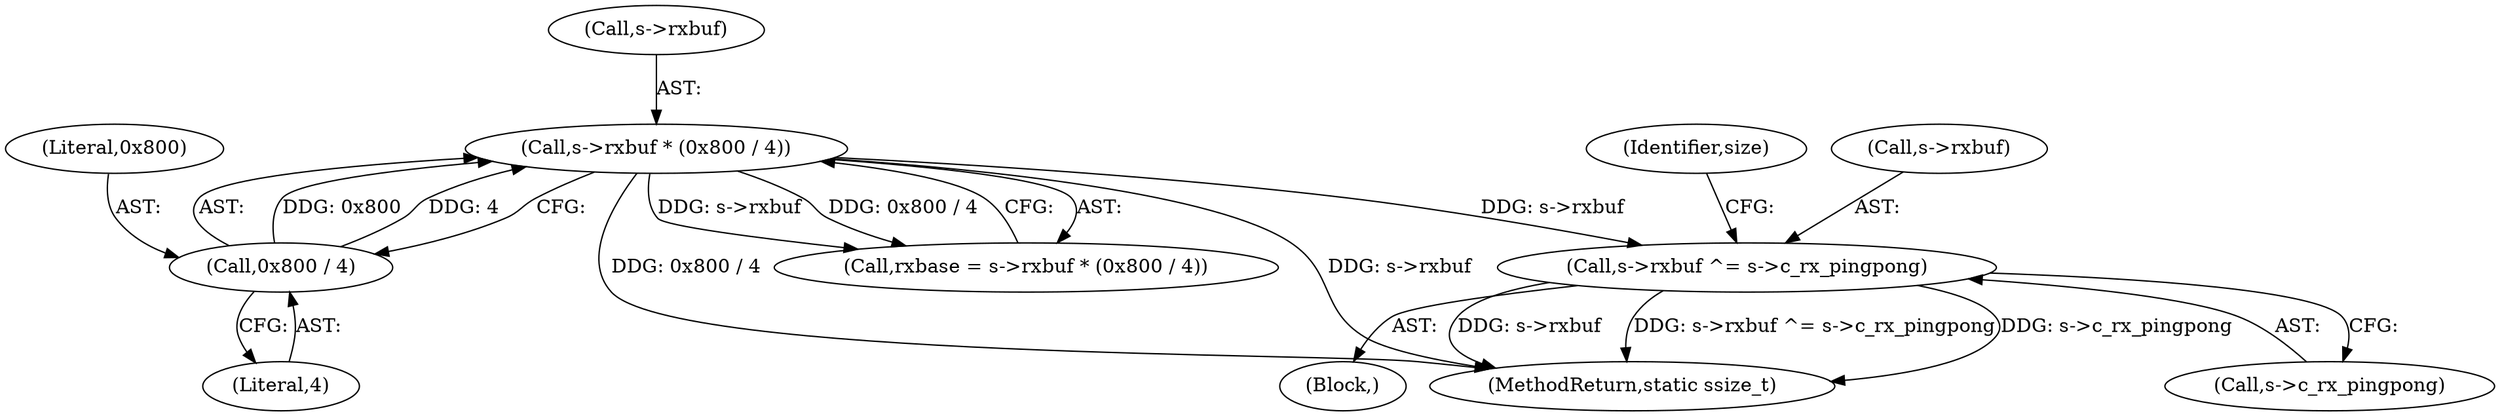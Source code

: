 digraph "0_qemu_a0d1cbdacff5df4ded16b753b38fdd9da6092968@pointer" {
"1000211" [label="(Call,s->rxbuf ^= s->c_rx_pingpong)"];
"1000115" [label="(Call,s->rxbuf * (0x800 / 4))"];
"1000119" [label="(Call,0x800 / 4)"];
"1000116" [label="(Call,s->rxbuf)"];
"1000120" [label="(Literal,0x800)"];
"1000115" [label="(Call,s->rxbuf * (0x800 / 4))"];
"1000211" [label="(Call,s->rxbuf ^= s->c_rx_pingpong)"];
"1000121" [label="(Literal,4)"];
"1000212" [label="(Call,s->rxbuf)"];
"1000119" [label="(Call,0x800 / 4)"];
"1000220" [label="(MethodReturn,static ssize_t)"];
"1000113" [label="(Call,rxbase = s->rxbuf * (0x800 / 4))"];
"1000219" [label="(Identifier,size)"];
"1000215" [label="(Call,s->c_rx_pingpong)"];
"1000106" [label="(Block,)"];
"1000211" -> "1000106"  [label="AST: "];
"1000211" -> "1000215"  [label="CFG: "];
"1000212" -> "1000211"  [label="AST: "];
"1000215" -> "1000211"  [label="AST: "];
"1000219" -> "1000211"  [label="CFG: "];
"1000211" -> "1000220"  [label="DDG: s->rxbuf"];
"1000211" -> "1000220"  [label="DDG: s->rxbuf ^= s->c_rx_pingpong"];
"1000211" -> "1000220"  [label="DDG: s->c_rx_pingpong"];
"1000115" -> "1000211"  [label="DDG: s->rxbuf"];
"1000115" -> "1000113"  [label="AST: "];
"1000115" -> "1000119"  [label="CFG: "];
"1000116" -> "1000115"  [label="AST: "];
"1000119" -> "1000115"  [label="AST: "];
"1000113" -> "1000115"  [label="CFG: "];
"1000115" -> "1000220"  [label="DDG: 0x800 / 4"];
"1000115" -> "1000220"  [label="DDG: s->rxbuf"];
"1000115" -> "1000113"  [label="DDG: s->rxbuf"];
"1000115" -> "1000113"  [label="DDG: 0x800 / 4"];
"1000119" -> "1000115"  [label="DDG: 0x800"];
"1000119" -> "1000115"  [label="DDG: 4"];
"1000119" -> "1000121"  [label="CFG: "];
"1000120" -> "1000119"  [label="AST: "];
"1000121" -> "1000119"  [label="AST: "];
}
